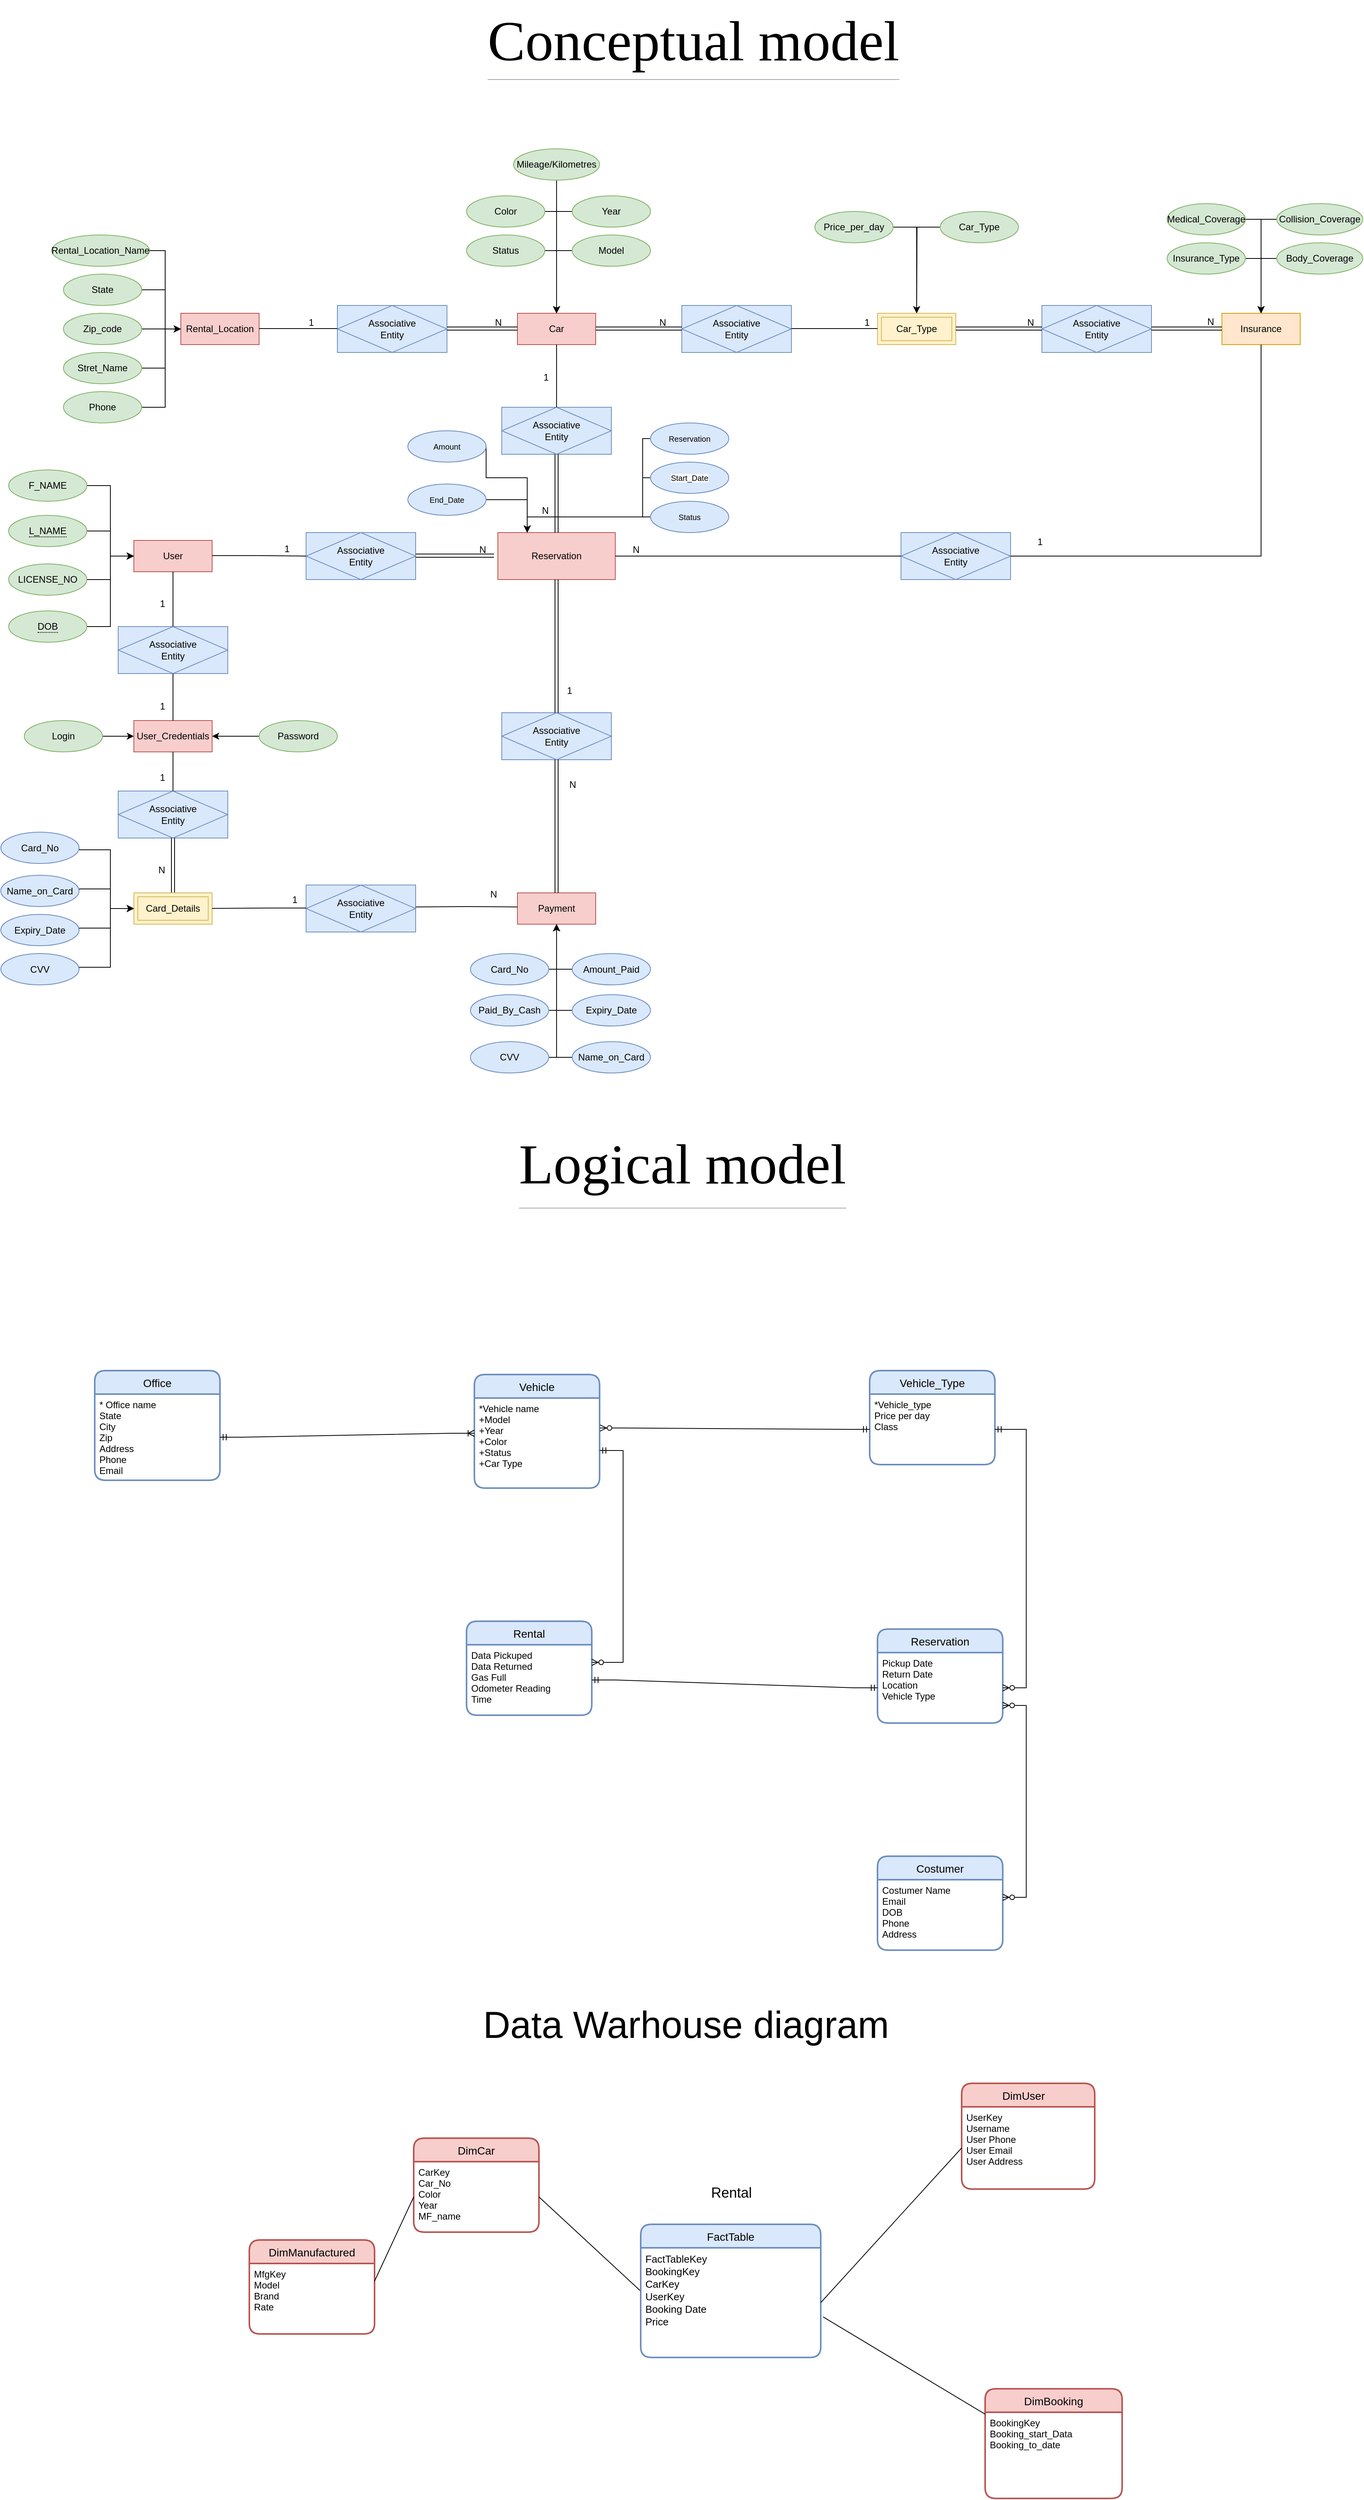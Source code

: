 <mxfile version="15.8.3" type="device"><diagram id="t5smzDuWF2_nZP-OpC1D" name="Page-1"><mxGraphModel dx="2333" dy="1801" grid="1" gridSize="10" guides="1" tooltips="1" connect="1" arrows="1" fold="1" page="1" pageScale="1" pageWidth="850" pageHeight="1100" math="0" shadow="0"><root><mxCell id="0"/><mxCell id="1" parent="0"/><mxCell id="vsUO-V-Nt02huvSTdslv-1" value="Rental_Location" style="whiteSpace=wrap;html=1;align=center;fillColor=#f8cecc;strokeColor=#b85450;" parent="1" vertex="1"><mxGeometry x="60" y="170" width="100" height="40" as="geometry"/></mxCell><mxCell id="vsUO-V-Nt02huvSTdslv-2" value="Car" style="whiteSpace=wrap;html=1;align=center;fillColor=#f8cecc;strokeColor=#b85450;" parent="1" vertex="1"><mxGeometry x="490" y="170" width="100" height="40" as="geometry"/></mxCell><mxCell id="vsUO-V-Nt02huvSTdslv-3" value="Car_Type" style="shape=ext;margin=3;double=1;whiteSpace=wrap;html=1;align=center;fillColor=#fff2cc;strokeColor=#d6b656;" parent="1" vertex="1"><mxGeometry x="950" y="170" width="100" height="40" as="geometry"/></mxCell><mxCell id="vsUO-V-Nt02huvSTdslv-4" value="Associative&#10;Entity" style="shape=associativeEntity;whiteSpace=wrap;html=1;align=center;fillColor=#dae8fc;strokeColor=#6c8ebf;" parent="1" vertex="1"><mxGeometry x="260" y="160" width="140" height="60" as="geometry"/></mxCell><mxCell id="vsUO-V-Nt02huvSTdslv-6" value="" style="endArrow=none;html=1;rounded=0;" parent="1" edge="1"><mxGeometry relative="1" as="geometry"><mxPoint x="160" y="189.5" as="sourcePoint"/><mxPoint x="260" y="189.5" as="targetPoint"/></mxGeometry></mxCell><mxCell id="vsUO-V-Nt02huvSTdslv-7" value="1" style="resizable=0;html=1;align=right;verticalAlign=bottom;" parent="vsUO-V-Nt02huvSTdslv-6" connectable="0" vertex="1"><mxGeometry x="1" relative="1" as="geometry"><mxPoint x="-30" y="1" as="offset"/></mxGeometry></mxCell><mxCell id="vsUO-V-Nt02huvSTdslv-8" value="" style="shape=link;html=1;rounded=0;" parent="1" edge="1"><mxGeometry relative="1" as="geometry"><mxPoint x="400" y="189.5" as="sourcePoint"/><mxPoint x="490" y="189.5" as="targetPoint"/></mxGeometry></mxCell><mxCell id="vsUO-V-Nt02huvSTdslv-9" value="N" style="resizable=0;html=1;align=right;verticalAlign=bottom;" parent="vsUO-V-Nt02huvSTdslv-8" connectable="0" vertex="1"><mxGeometry x="1" relative="1" as="geometry"><mxPoint x="-20" y="1" as="offset"/></mxGeometry></mxCell><mxCell id="vsUO-V-Nt02huvSTdslv-12" value="Associative&#10;Entity" style="shape=associativeEntity;whiteSpace=wrap;html=1;align=center;fillColor=#dae8fc;strokeColor=#6c8ebf;" parent="1" vertex="1"><mxGeometry x="700" y="160" width="140" height="60" as="geometry"/></mxCell><mxCell id="vsUO-V-Nt02huvSTdslv-13" value="" style="shape=link;html=1;rounded=0;" parent="1" edge="1"><mxGeometry relative="1" as="geometry"><mxPoint x="590" y="189.5" as="sourcePoint"/><mxPoint x="700" y="189.5" as="targetPoint"/><Array as="points"><mxPoint x="650" y="189.5"/></Array></mxGeometry></mxCell><mxCell id="vsUO-V-Nt02huvSTdslv-14" value="N" style="resizable=0;html=1;align=right;verticalAlign=bottom;" parent="vsUO-V-Nt02huvSTdslv-13" connectable="0" vertex="1"><mxGeometry x="1" relative="1" as="geometry"><mxPoint x="-20" y="1" as="offset"/></mxGeometry></mxCell><mxCell id="vsUO-V-Nt02huvSTdslv-15" value="" style="endArrow=none;html=1;rounded=0;" parent="1" edge="1"><mxGeometry relative="1" as="geometry"><mxPoint x="840" y="189.5" as="sourcePoint"/><mxPoint x="950" y="189.5" as="targetPoint"/></mxGeometry></mxCell><mxCell id="vsUO-V-Nt02huvSTdslv-16" value="1" style="resizable=0;html=1;align=right;verticalAlign=bottom;" parent="vsUO-V-Nt02huvSTdslv-15" connectable="0" vertex="1"><mxGeometry x="1" relative="1" as="geometry"><mxPoint x="-10" y="1" as="offset"/></mxGeometry></mxCell><mxCell id="vsUO-V-Nt02huvSTdslv-17" value="Insurance" style="whiteSpace=wrap;html=1;align=center;fillColor=#ffe6cc;strokeColor=#d79b00;" parent="1" vertex="1"><mxGeometry x="1390" y="170" width="100" height="40" as="geometry"/></mxCell><mxCell id="vsUO-V-Nt02huvSTdslv-18" value="Associative&#10;Entity" style="shape=associativeEntity;whiteSpace=wrap;html=1;align=center;fillColor=#dae8fc;strokeColor=#6c8ebf;" parent="1" vertex="1"><mxGeometry x="1160" y="160" width="140" height="60" as="geometry"/></mxCell><mxCell id="vsUO-V-Nt02huvSTdslv-19" value="" style="shape=link;html=1;rounded=0;" parent="1" edge="1"><mxGeometry relative="1" as="geometry"><mxPoint x="1050" y="189.5" as="sourcePoint"/><mxPoint x="1160" y="189.5" as="targetPoint"/></mxGeometry></mxCell><mxCell id="vsUO-V-Nt02huvSTdslv-20" value="N" style="resizable=0;html=1;align=right;verticalAlign=bottom;" parent="vsUO-V-Nt02huvSTdslv-19" connectable="0" vertex="1"><mxGeometry x="1" relative="1" as="geometry"><mxPoint x="-10" y="1" as="offset"/></mxGeometry></mxCell><mxCell id="vsUO-V-Nt02huvSTdslv-21" value="" style="shape=link;html=1;rounded=0;" parent="1" edge="1"><mxGeometry relative="1" as="geometry"><mxPoint x="1300" y="189.5" as="sourcePoint"/><mxPoint x="1390" y="189.5" as="targetPoint"/></mxGeometry></mxCell><mxCell id="vsUO-V-Nt02huvSTdslv-22" value="N" style="resizable=0;html=1;align=right;verticalAlign=bottom;" parent="vsUO-V-Nt02huvSTdslv-21" connectable="0" vertex="1"><mxGeometry x="1" relative="1" as="geometry"><mxPoint x="-10" as="offset"/></mxGeometry></mxCell><mxCell id="vsUO-V-Nt02huvSTdslv-41" style="edgeStyle=orthogonalEdgeStyle;rounded=0;orthogonalLoop=1;jettySize=auto;html=1;exitX=1;exitY=0.5;exitDx=0;exitDy=0;entryX=0;entryY=0.5;entryDx=0;entryDy=0;" parent="1" source="vsUO-V-Nt02huvSTdslv-27" target="vsUO-V-Nt02huvSTdslv-1" edge="1"><mxGeometry relative="1" as="geometry"><Array as="points"><mxPoint x="40" y="240"/><mxPoint x="40" y="190"/></Array></mxGeometry></mxCell><mxCell id="vsUO-V-Nt02huvSTdslv-27" value="Stret_Name" style="ellipse;whiteSpace=wrap;html=1;align=center;fillColor=#d5e8d4;strokeColor=#82b366;" parent="1" vertex="1"><mxGeometry x="-90" y="220" width="100" height="40" as="geometry"/></mxCell><mxCell id="vsUO-V-Nt02huvSTdslv-38" style="edgeStyle=orthogonalEdgeStyle;rounded=0;orthogonalLoop=1;jettySize=auto;html=1;exitX=1;exitY=0.5;exitDx=0;exitDy=0;" parent="1" source="vsUO-V-Nt02huvSTdslv-29" target="vsUO-V-Nt02huvSTdslv-1" edge="1"><mxGeometry relative="1" as="geometry"><Array as="points"><mxPoint x="40" y="140"/><mxPoint x="40" y="190"/></Array></mxGeometry></mxCell><mxCell id="vsUO-V-Nt02huvSTdslv-29" value="State" style="ellipse;whiteSpace=wrap;html=1;align=center;fillColor=#d5e8d4;strokeColor=#82b366;" parent="1" vertex="1"><mxGeometry x="-90" y="120" width="100" height="40" as="geometry"/></mxCell><mxCell id="vsUO-V-Nt02huvSTdslv-33" style="edgeStyle=orthogonalEdgeStyle;rounded=0;orthogonalLoop=1;jettySize=auto;html=1;exitX=1;exitY=0.5;exitDx=0;exitDy=0;entryX=0;entryY=0.5;entryDx=0;entryDy=0;" parent="1" source="vsUO-V-Nt02huvSTdslv-30" target="vsUO-V-Nt02huvSTdslv-1" edge="1"><mxGeometry relative="1" as="geometry"><Array as="points"><mxPoint x="40" y="90"/><mxPoint x="40" y="190"/></Array></mxGeometry></mxCell><mxCell id="vsUO-V-Nt02huvSTdslv-30" value="Rental_Location_Name&lt;br&gt;" style="ellipse;whiteSpace=wrap;html=1;align=center;fillColor=#d5e8d4;strokeColor=#82b366;" parent="1" vertex="1"><mxGeometry x="-105" y="70" width="125" height="40" as="geometry"/></mxCell><mxCell id="vsUO-V-Nt02huvSTdslv-37" style="edgeStyle=orthogonalEdgeStyle;rounded=0;orthogonalLoop=1;jettySize=auto;html=1;exitX=1;exitY=0.5;exitDx=0;exitDy=0;entryX=0;entryY=0.5;entryDx=0;entryDy=0;" parent="1" source="vsUO-V-Nt02huvSTdslv-86" target="vsUO-V-Nt02huvSTdslv-1" edge="1"><mxGeometry relative="1" as="geometry"><mxPoint x="20.0" y="300" as="sourcePoint"/><Array as="points"><mxPoint x="40" y="290"/><mxPoint x="40" y="190"/></Array></mxGeometry></mxCell><mxCell id="vsUO-V-Nt02huvSTdslv-50" style="edgeStyle=orthogonalEdgeStyle;rounded=0;orthogonalLoop=1;jettySize=auto;html=1;exitX=1;exitY=0.5;exitDx=0;exitDy=0;" parent="1" source="vsUO-V-Nt02huvSTdslv-42" edge="1"><mxGeometry relative="1" as="geometry"><mxPoint x="540" y="170" as="targetPoint"/><Array as="points"><mxPoint x="540" y="90"/></Array></mxGeometry></mxCell><mxCell id="vsUO-V-Nt02huvSTdslv-42" value="Status" style="ellipse;whiteSpace=wrap;html=1;align=center;fillColor=#d5e8d4;strokeColor=#82b366;" parent="1" vertex="1"><mxGeometry x="425" y="70" width="100" height="40" as="geometry"/></mxCell><mxCell id="vsUO-V-Nt02huvSTdslv-51" style="edgeStyle=orthogonalEdgeStyle;rounded=0;orthogonalLoop=1;jettySize=auto;html=1;exitX=0;exitY=0.5;exitDx=0;exitDy=0;" parent="1" source="vsUO-V-Nt02huvSTdslv-43" target="vsUO-V-Nt02huvSTdslv-2" edge="1"><mxGeometry relative="1" as="geometry"><Array as="points"><mxPoint x="540" y="90"/></Array></mxGeometry></mxCell><mxCell id="vsUO-V-Nt02huvSTdslv-43" value="Model&lt;br&gt;" style="ellipse;whiteSpace=wrap;html=1;align=center;fillColor=#d5e8d4;strokeColor=#82b366;" parent="1" vertex="1"><mxGeometry x="560" y="70" width="100" height="40" as="geometry"/></mxCell><mxCell id="vsUO-V-Nt02huvSTdslv-48" style="edgeStyle=orthogonalEdgeStyle;rounded=0;orthogonalLoop=1;jettySize=auto;html=1;exitX=1;exitY=0.5;exitDx=0;exitDy=0;entryX=0.5;entryY=0;entryDx=0;entryDy=0;" parent="1" source="vsUO-V-Nt02huvSTdslv-44" target="vsUO-V-Nt02huvSTdslv-2" edge="1"><mxGeometry relative="1" as="geometry"><Array as="points"><mxPoint x="540" y="40"/></Array></mxGeometry></mxCell><mxCell id="vsUO-V-Nt02huvSTdslv-44" value="Color" style="ellipse;whiteSpace=wrap;html=1;align=center;fillColor=#d5e8d4;strokeColor=#82b366;" parent="1" vertex="1"><mxGeometry x="425" y="20" width="100" height="40" as="geometry"/></mxCell><mxCell id="vsUO-V-Nt02huvSTdslv-49" style="edgeStyle=orthogonalEdgeStyle;rounded=0;orthogonalLoop=1;jettySize=auto;html=1;exitX=0;exitY=0.5;exitDx=0;exitDy=0;" parent="1" source="vsUO-V-Nt02huvSTdslv-45" edge="1"><mxGeometry relative="1" as="geometry"><mxPoint x="540" y="170" as="targetPoint"/><Array as="points"><mxPoint x="540" y="40"/></Array></mxGeometry></mxCell><mxCell id="vsUO-V-Nt02huvSTdslv-45" value="Year" style="ellipse;whiteSpace=wrap;html=1;align=center;fillColor=#d5e8d4;strokeColor=#82b366;" parent="1" vertex="1"><mxGeometry x="560" y="20" width="100" height="40" as="geometry"/></mxCell><mxCell id="vsUO-V-Nt02huvSTdslv-52" style="edgeStyle=orthogonalEdgeStyle;rounded=0;orthogonalLoop=1;jettySize=auto;html=1;exitX=0.5;exitY=1;exitDx=0;exitDy=0;" parent="1" source="vsUO-V-Nt02huvSTdslv-46" edge="1"><mxGeometry relative="1" as="geometry"><mxPoint x="540" y="170" as="targetPoint"/></mxGeometry></mxCell><mxCell id="vsUO-V-Nt02huvSTdslv-46" value="Mileage/Kilometres" style="ellipse;whiteSpace=wrap;html=1;align=center;fillColor=#d5e8d4;strokeColor=#82b366;" parent="1" vertex="1"><mxGeometry x="485" y="-40" width="110" height="40" as="geometry"/></mxCell><mxCell id="vsUO-V-Nt02huvSTdslv-59" style="edgeStyle=orthogonalEdgeStyle;rounded=0;orthogonalLoop=1;jettySize=auto;html=1;exitX=0;exitY=0.5;exitDx=0;exitDy=0;" parent="1" source="vsUO-V-Nt02huvSTdslv-54" edge="1"><mxGeometry relative="1" as="geometry"><mxPoint x="1000" y="170" as="targetPoint"/></mxGeometry></mxCell><mxCell id="vsUO-V-Nt02huvSTdslv-54" value="Car_Type" style="ellipse;whiteSpace=wrap;html=1;align=center;fillColor=#d5e8d4;strokeColor=#82b366;" parent="1" vertex="1"><mxGeometry x="1030" y="40" width="100" height="40" as="geometry"/></mxCell><mxCell id="vsUO-V-Nt02huvSTdslv-57" style="edgeStyle=orthogonalEdgeStyle;rounded=0;orthogonalLoop=1;jettySize=auto;html=1;exitX=1;exitY=0.5;exitDx=0;exitDy=0;entryX=0.5;entryY=0;entryDx=0;entryDy=0;" parent="1" source="vsUO-V-Nt02huvSTdslv-55" target="vsUO-V-Nt02huvSTdslv-3" edge="1"><mxGeometry relative="1" as="geometry"/></mxCell><mxCell id="vsUO-V-Nt02huvSTdslv-55" value="Price_per_day" style="ellipse;whiteSpace=wrap;html=1;align=center;fillColor=#d5e8d4;strokeColor=#82b366;" parent="1" vertex="1"><mxGeometry x="870" y="40" width="100" height="40" as="geometry"/></mxCell><mxCell id="vsUO-V-Nt02huvSTdslv-70" style="edgeStyle=orthogonalEdgeStyle;rounded=0;orthogonalLoop=1;jettySize=auto;html=1;exitX=0;exitY=0.5;exitDx=0;exitDy=0;" parent="1" source="vsUO-V-Nt02huvSTdslv-60" edge="1"><mxGeometry relative="1" as="geometry"><mxPoint x="1440" y="170" as="targetPoint"/></mxGeometry></mxCell><mxCell id="vsUO-V-Nt02huvSTdslv-60" value="Collision_Coverage" style="ellipse;whiteSpace=wrap;html=1;align=center;fillColor=#d5e8d4;strokeColor=#82b366;" parent="1" vertex="1"><mxGeometry x="1460" y="30" width="110" height="40" as="geometry"/></mxCell><mxCell id="vsUO-V-Nt02huvSTdslv-72" style="edgeStyle=orthogonalEdgeStyle;rounded=0;orthogonalLoop=1;jettySize=auto;html=1;exitX=0;exitY=0.5;exitDx=0;exitDy=0;" parent="1" source="vsUO-V-Nt02huvSTdslv-61" edge="1"><mxGeometry relative="1" as="geometry"><mxPoint x="1440" y="170" as="targetPoint"/></mxGeometry></mxCell><mxCell id="vsUO-V-Nt02huvSTdslv-61" value="Body_Coverage" style="ellipse;whiteSpace=wrap;html=1;align=center;fillColor=#d5e8d4;strokeColor=#82b366;" parent="1" vertex="1"><mxGeometry x="1460" y="80" width="110" height="40" as="geometry"/></mxCell><mxCell id="vsUO-V-Nt02huvSTdslv-67" style="edgeStyle=orthogonalEdgeStyle;rounded=0;orthogonalLoop=1;jettySize=auto;html=1;exitX=1;exitY=0.5;exitDx=0;exitDy=0;" parent="1" source="vsUO-V-Nt02huvSTdslv-62" edge="1"><mxGeometry relative="1" as="geometry"><mxPoint x="1440" y="170" as="targetPoint"/><Array as="points"><mxPoint x="1440" y="100"/></Array></mxGeometry></mxCell><mxCell id="vsUO-V-Nt02huvSTdslv-62" value="Insurance_Type" style="ellipse;whiteSpace=wrap;html=1;align=center;fillColor=#d5e8d4;strokeColor=#82b366;" parent="1" vertex="1"><mxGeometry x="1320" y="80" width="100" height="40" as="geometry"/></mxCell><mxCell id="vsUO-V-Nt02huvSTdslv-66" style="edgeStyle=orthogonalEdgeStyle;rounded=0;orthogonalLoop=1;jettySize=auto;html=1;exitX=1;exitY=0.5;exitDx=0;exitDy=0;" parent="1" source="vsUO-V-Nt02huvSTdslv-65" target="vsUO-V-Nt02huvSTdslv-17" edge="1"><mxGeometry relative="1" as="geometry"><Array as="points"><mxPoint x="1440" y="50"/></Array></mxGeometry></mxCell><mxCell id="vsUO-V-Nt02huvSTdslv-65" value="Medical_Coverage" style="ellipse;whiteSpace=wrap;html=1;align=center;fillColor=#d5e8d4;strokeColor=#82b366;" parent="1" vertex="1"><mxGeometry x="1320" y="30" width="100" height="40" as="geometry"/></mxCell><mxCell id="vsUO-V-Nt02huvSTdslv-73" value="Reservation" style="whiteSpace=wrap;html=1;align=center;fillColor=#f8cecc;strokeColor=#b85450;" parent="1" vertex="1"><mxGeometry x="465" y="450" width="150" height="60" as="geometry"/></mxCell><mxCell id="vsUO-V-Nt02huvSTdslv-74" value="Associative&#10;Entity" style="shape=associativeEntity;whiteSpace=wrap;html=1;align=center;fillColor=#dae8fc;strokeColor=#6c8ebf;" parent="1" vertex="1"><mxGeometry x="470" y="290" width="140" height="60" as="geometry"/></mxCell><mxCell id="vsUO-V-Nt02huvSTdslv-76" value="" style="endArrow=none;html=1;rounded=0;exitX=0.5;exitY=1;exitDx=0;exitDy=0;" parent="1" source="vsUO-V-Nt02huvSTdslv-2" target="vsUO-V-Nt02huvSTdslv-74" edge="1"><mxGeometry relative="1" as="geometry"><mxPoint x="440" y="420" as="sourcePoint"/><mxPoint x="600" y="420" as="targetPoint"/></mxGeometry></mxCell><mxCell id="vsUO-V-Nt02huvSTdslv-77" value="1" style="resizable=0;html=1;align=right;verticalAlign=bottom;" parent="vsUO-V-Nt02huvSTdslv-76" connectable="0" vertex="1"><mxGeometry x="1" relative="1" as="geometry"><mxPoint x="-10" y="-30" as="offset"/></mxGeometry></mxCell><mxCell id="vsUO-V-Nt02huvSTdslv-78" value="" style="shape=link;html=1;rounded=0;exitX=0.5;exitY=1;exitDx=0;exitDy=0;entryX=0.5;entryY=0;entryDx=0;entryDy=0;" parent="1" source="vsUO-V-Nt02huvSTdslv-74" target="vsUO-V-Nt02huvSTdslv-73" edge="1"><mxGeometry relative="1" as="geometry"><mxPoint x="440" y="420" as="sourcePoint"/><mxPoint x="600" y="420" as="targetPoint"/></mxGeometry></mxCell><mxCell id="vsUO-V-Nt02huvSTdslv-79" value="N" style="resizable=0;html=1;align=right;verticalAlign=bottom;" parent="vsUO-V-Nt02huvSTdslv-78" connectable="0" vertex="1"><mxGeometry x="1" relative="1" as="geometry"><mxPoint x="-10" y="-20" as="offset"/></mxGeometry></mxCell><mxCell id="vsUO-V-Nt02huvSTdslv-80" value="Associative&#10;Entity" style="shape=associativeEntity;whiteSpace=wrap;html=1;align=center;fillColor=#dae8fc;strokeColor=#6c8ebf;" parent="1" vertex="1"><mxGeometry x="980" y="450" width="140" height="60" as="geometry"/></mxCell><mxCell id="vsUO-V-Nt02huvSTdslv-81" value="" style="endArrow=none;html=1;rounded=0;exitX=0.5;exitY=1;exitDx=0;exitDy=0;entryX=1;entryY=0.5;entryDx=0;entryDy=0;" parent="1" source="vsUO-V-Nt02huvSTdslv-17" target="vsUO-V-Nt02huvSTdslv-80" edge="1"><mxGeometry relative="1" as="geometry"><mxPoint x="930" y="420" as="sourcePoint"/><mxPoint x="1440" y="350" as="targetPoint"/><Array as="points"><mxPoint x="1440" y="360"/><mxPoint x="1440" y="460"/><mxPoint x="1440" y="480"/></Array></mxGeometry></mxCell><mxCell id="vsUO-V-Nt02huvSTdslv-82" value="1" style="resizable=0;html=1;align=right;verticalAlign=bottom;" parent="vsUO-V-Nt02huvSTdslv-81" connectable="0" vertex="1"><mxGeometry x="1" relative="1" as="geometry"><mxPoint x="41" y="-10" as="offset"/></mxGeometry></mxCell><mxCell id="vsUO-V-Nt02huvSTdslv-83" value="" style="endArrow=none;html=1;rounded=0;entryX=1;entryY=0.5;entryDx=0;entryDy=0;exitX=0;exitY=0.5;exitDx=0;exitDy=0;" parent="1" source="vsUO-V-Nt02huvSTdslv-80" target="vsUO-V-Nt02huvSTdslv-73" edge="1"><mxGeometry relative="1" as="geometry"><mxPoint x="930" y="420" as="sourcePoint"/><mxPoint x="1090" y="420" as="targetPoint"/></mxGeometry></mxCell><mxCell id="vsUO-V-Nt02huvSTdslv-84" value="N" style="resizable=0;html=1;align=right;verticalAlign=bottom;" parent="vsUO-V-Nt02huvSTdslv-83" connectable="0" vertex="1"><mxGeometry x="1" relative="1" as="geometry"><mxPoint x="31" as="offset"/></mxGeometry></mxCell><mxCell id="vsUO-V-Nt02huvSTdslv-86" value="Phone" style="ellipse;whiteSpace=wrap;html=1;align=center;fillColor=#d5e8d4;strokeColor=#82b366;" parent="1" vertex="1"><mxGeometry x="-90" y="270" width="100" height="40" as="geometry"/></mxCell><mxCell id="vsUO-V-Nt02huvSTdslv-93" style="edgeStyle=orthogonalEdgeStyle;rounded=0;orthogonalLoop=1;jettySize=auto;html=1;exitX=1;exitY=0.5;exitDx=0;exitDy=0;" parent="1" source="vsUO-V-Nt02huvSTdslv-87" edge="1"><mxGeometry relative="1" as="geometry"><mxPoint x="60" y="190.235" as="targetPoint"/></mxGeometry></mxCell><mxCell id="vsUO-V-Nt02huvSTdslv-87" value="Zip_code" style="ellipse;whiteSpace=wrap;html=1;align=center;fillColor=#d5e8d4;strokeColor=#82b366;" parent="1" vertex="1"><mxGeometry x="-90" y="170" width="100" height="40" as="geometry"/></mxCell><mxCell id="vsUO-V-Nt02huvSTdslv-94" value="Associative&#10;Entity" style="shape=associativeEntity;whiteSpace=wrap;html=1;align=center;fillColor=#dae8fc;strokeColor=#6c8ebf;" parent="1" vertex="1"><mxGeometry x="220" y="450" width="140" height="60" as="geometry"/></mxCell><mxCell id="vsUO-V-Nt02huvSTdslv-95" value="User" style="whiteSpace=wrap;html=1;align=center;fillColor=#f8cecc;strokeColor=#b85450;" parent="1" vertex="1"><mxGeometry y="460" width="100" height="40" as="geometry"/></mxCell><mxCell id="vsUO-V-Nt02huvSTdslv-103" style="edgeStyle=orthogonalEdgeStyle;rounded=0;orthogonalLoop=1;jettySize=auto;html=1;exitX=1;exitY=0.5;exitDx=0;exitDy=0;entryX=0;entryY=0.5;entryDx=0;entryDy=0;" parent="1" source="vsUO-V-Nt02huvSTdslv-96" target="vsUO-V-Nt02huvSTdslv-95" edge="1"><mxGeometry relative="1" as="geometry"/></mxCell><mxCell id="vsUO-V-Nt02huvSTdslv-96" value="F_NAME" style="ellipse;whiteSpace=wrap;html=1;align=center;fillColor=#d5e8d4;strokeColor=#82b366;" parent="1" vertex="1"><mxGeometry x="-160" y="370" width="100" height="40" as="geometry"/></mxCell><mxCell id="vsUO-V-Nt02huvSTdslv-104" style="edgeStyle=orthogonalEdgeStyle;rounded=0;orthogonalLoop=1;jettySize=auto;html=1;" parent="1" source="vsUO-V-Nt02huvSTdslv-98" edge="1"><mxGeometry relative="1" as="geometry"><mxPoint y="480" as="targetPoint"/><Array as="points"><mxPoint x="-30" y="448"/><mxPoint x="-30" y="480"/></Array></mxGeometry></mxCell><mxCell id="vsUO-V-Nt02huvSTdslv-98" value="&lt;span style=&quot;border-bottom: 1px dotted&quot;&gt;L_NAME&lt;br&gt;&lt;/span&gt;" style="ellipse;whiteSpace=wrap;html=1;align=center;fillColor=#d5e8d4;strokeColor=#82b366;" parent="1" vertex="1"><mxGeometry x="-160" y="428" width="100" height="40" as="geometry"/></mxCell><mxCell id="vsUO-V-Nt02huvSTdslv-105" style="edgeStyle=orthogonalEdgeStyle;rounded=0;orthogonalLoop=1;jettySize=auto;html=1;exitX=1;exitY=0.5;exitDx=0;exitDy=0;" parent="1" source="vsUO-V-Nt02huvSTdslv-99" target="vsUO-V-Nt02huvSTdslv-95" edge="1"><mxGeometry relative="1" as="geometry"/></mxCell><mxCell id="vsUO-V-Nt02huvSTdslv-99" value="LICENSE_NO" style="ellipse;whiteSpace=wrap;html=1;align=center;fillColor=#d5e8d4;strokeColor=#82b366;" parent="1" vertex="1"><mxGeometry x="-160" y="490" width="100" height="40" as="geometry"/></mxCell><mxCell id="vsUO-V-Nt02huvSTdslv-106" style="edgeStyle=orthogonalEdgeStyle;rounded=0;orthogonalLoop=1;jettySize=auto;html=1;exitX=1;exitY=0.5;exitDx=0;exitDy=0;entryX=0;entryY=0.5;entryDx=0;entryDy=0;" parent="1" source="vsUO-V-Nt02huvSTdslv-100" target="vsUO-V-Nt02huvSTdslv-95" edge="1"><mxGeometry relative="1" as="geometry"/></mxCell><mxCell id="vsUO-V-Nt02huvSTdslv-100" value="&lt;span style=&quot;border-bottom: 1px dotted&quot;&gt;DOB&lt;/span&gt;" style="ellipse;whiteSpace=wrap;html=1;align=center;fillColor=#d5e8d4;strokeColor=#82b366;" parent="1" vertex="1"><mxGeometry x="-160" y="550" width="100" height="40" as="geometry"/></mxCell><mxCell id="vsUO-V-Nt02huvSTdslv-107" value="" style="endArrow=none;html=1;rounded=0;entryX=0;entryY=0.5;entryDx=0;entryDy=0;" parent="1" target="vsUO-V-Nt02huvSTdslv-94" edge="1"><mxGeometry relative="1" as="geometry"><mxPoint x="100" y="479.41" as="sourcePoint"/><mxPoint x="210" y="479.41" as="targetPoint"/><Array as="points"><mxPoint x="160" y="479.41"/></Array></mxGeometry></mxCell><mxCell id="vsUO-V-Nt02huvSTdslv-108" value="1" style="resizable=0;html=1;align=right;verticalAlign=bottom;" parent="vsUO-V-Nt02huvSTdslv-107" connectable="0" vertex="1"><mxGeometry x="1" relative="1" as="geometry"><mxPoint x="-20" as="offset"/></mxGeometry></mxCell><mxCell id="vsUO-V-Nt02huvSTdslv-109" value="" style="shape=link;html=1;rounded=0;width=4.118;" parent="1" edge="1"><mxGeometry relative="1" as="geometry"><mxPoint x="360" y="479.41" as="sourcePoint"/><mxPoint x="460" y="479.41" as="targetPoint"/><Array as="points"><mxPoint x="420" y="479.41"/></Array></mxGeometry></mxCell><mxCell id="vsUO-V-Nt02huvSTdslv-110" value="N" style="resizable=0;html=1;align=right;verticalAlign=bottom;" parent="vsUO-V-Nt02huvSTdslv-109" connectable="0" vertex="1"><mxGeometry x="1" relative="1" as="geometry"><mxPoint x="-10" y="1" as="offset"/></mxGeometry></mxCell><mxCell id="vsUO-V-Nt02huvSTdslv-111" value="User_Credentials" style="whiteSpace=wrap;html=1;align=center;fillColor=#f8cecc;strokeColor=#b85450;" parent="1" vertex="1"><mxGeometry y="690" width="100" height="40" as="geometry"/></mxCell><mxCell id="vsUO-V-Nt02huvSTdslv-112" value="Associative&#10;Entity" style="shape=associativeEntity;whiteSpace=wrap;html=1;align=center;fillColor=#dae8fc;strokeColor=#6c8ebf;" parent="1" vertex="1"><mxGeometry x="-20" y="570" width="140" height="60" as="geometry"/></mxCell><mxCell id="vsUO-V-Nt02huvSTdslv-115" value="" style="endArrow=none;html=1;rounded=0;exitX=0.5;exitY=1;exitDx=0;exitDy=0;entryX=0.5;entryY=0;entryDx=0;entryDy=0;" parent="1" source="vsUO-V-Nt02huvSTdslv-95" target="vsUO-V-Nt02huvSTdslv-112" edge="1"><mxGeometry relative="1" as="geometry"><mxPoint x="260" y="490" as="sourcePoint"/><mxPoint x="420" y="490" as="targetPoint"/></mxGeometry></mxCell><mxCell id="vsUO-V-Nt02huvSTdslv-116" value="1" style="resizable=0;html=1;align=right;verticalAlign=bottom;" parent="vsUO-V-Nt02huvSTdslv-115" connectable="0" vertex="1"><mxGeometry x="1" relative="1" as="geometry"><mxPoint x="-10" y="-21" as="offset"/></mxGeometry></mxCell><mxCell id="vsUO-V-Nt02huvSTdslv-117" value="" style="endArrow=none;html=1;rounded=0;exitX=0.5;exitY=1;exitDx=0;exitDy=0;entryX=0.5;entryY=0;entryDx=0;entryDy=0;" parent="1" source="vsUO-V-Nt02huvSTdslv-112" target="vsUO-V-Nt02huvSTdslv-111" edge="1"><mxGeometry relative="1" as="geometry"><mxPoint x="130" y="660" as="sourcePoint"/><mxPoint x="290" y="660" as="targetPoint"/></mxGeometry></mxCell><mxCell id="vsUO-V-Nt02huvSTdslv-118" value="1" style="resizable=0;html=1;align=right;verticalAlign=bottom;" parent="vsUO-V-Nt02huvSTdslv-117" connectable="0" vertex="1"><mxGeometry x="1" relative="1" as="geometry"><mxPoint x="-10" y="-10" as="offset"/></mxGeometry></mxCell><mxCell id="vsUO-V-Nt02huvSTdslv-121" value="Associative&#10;Entity" style="shape=associativeEntity;whiteSpace=wrap;html=1;align=center;fillColor=#dae8fc;strokeColor=#6c8ebf;" parent="1" vertex="1"><mxGeometry x="-20" y="780" width="140" height="60" as="geometry"/></mxCell><mxCell id="vsUO-V-Nt02huvSTdslv-122" value="" style="endArrow=none;html=1;rounded=0;exitX=0.5;exitY=1;exitDx=0;exitDy=0;entryX=0.5;entryY=0;entryDx=0;entryDy=0;" parent="1" source="vsUO-V-Nt02huvSTdslv-111" target="vsUO-V-Nt02huvSTdslv-121" edge="1"><mxGeometry relative="1" as="geometry"><mxPoint x="260" y="690" as="sourcePoint"/><mxPoint x="420" y="690" as="targetPoint"/></mxGeometry></mxCell><mxCell id="vsUO-V-Nt02huvSTdslv-123" value="1" style="resizable=0;html=1;align=right;verticalAlign=bottom;" parent="vsUO-V-Nt02huvSTdslv-122" connectable="0" vertex="1"><mxGeometry x="1" relative="1" as="geometry"><mxPoint x="-10" y="-9" as="offset"/></mxGeometry></mxCell><mxCell id="vsUO-V-Nt02huvSTdslv-128" value="" style="shape=link;html=1;rounded=0;exitX=0.5;exitY=1;exitDx=0;exitDy=0;entryX=0.5;entryY=0;entryDx=0;entryDy=0;" parent="1" source="vsUO-V-Nt02huvSTdslv-121" edge="1"><mxGeometry relative="1" as="geometry"><mxPoint x="260" y="690" as="sourcePoint"/><mxPoint x="50" y="910.0" as="targetPoint"/></mxGeometry></mxCell><mxCell id="vsUO-V-Nt02huvSTdslv-129" value="N" style="resizable=0;html=1;align=right;verticalAlign=bottom;" parent="vsUO-V-Nt02huvSTdslv-128" connectable="0" vertex="1"><mxGeometry x="1" relative="1" as="geometry"><mxPoint x="-10" y="-21" as="offset"/></mxGeometry></mxCell><mxCell id="vsUO-V-Nt02huvSTdslv-131" value="Card_Details" style="shape=ext;margin=3;double=1;whiteSpace=wrap;html=1;align=center;fillColor=#fff2cc;strokeColor=#d6b656;" parent="1" vertex="1"><mxGeometry y="910" width="100" height="40" as="geometry"/></mxCell><mxCell id="vsUO-V-Nt02huvSTdslv-137" style="edgeStyle=orthogonalEdgeStyle;rounded=0;orthogonalLoop=1;jettySize=auto;html=1;exitX=1;exitY=0.5;exitDx=0;exitDy=0;entryX=0;entryY=0.5;entryDx=0;entryDy=0;" parent="1" source="vsUO-V-Nt02huvSTdslv-132" target="vsUO-V-Nt02huvSTdslv-131" edge="1"><mxGeometry relative="1" as="geometry"><Array as="points"><mxPoint x="-30" y="855"/><mxPoint x="-30" y="930"/></Array></mxGeometry></mxCell><mxCell id="vsUO-V-Nt02huvSTdslv-132" value="Card_No" style="ellipse;whiteSpace=wrap;html=1;align=center;fillColor=#dae8fc;strokeColor=#6c8ebf;" parent="1" vertex="1"><mxGeometry x="-170" y="832.5" width="100" height="40" as="geometry"/></mxCell><mxCell id="vsUO-V-Nt02huvSTdslv-138" style="edgeStyle=orthogonalEdgeStyle;rounded=0;orthogonalLoop=1;jettySize=auto;html=1;exitX=1;exitY=0.5;exitDx=0;exitDy=0;" parent="1" source="vsUO-V-Nt02huvSTdslv-133" edge="1"><mxGeometry relative="1" as="geometry"><mxPoint y="930.0" as="targetPoint"/><Array as="points"><mxPoint x="-30" y="905"/><mxPoint x="-30" y="930"/></Array></mxGeometry></mxCell><mxCell id="vsUO-V-Nt02huvSTdslv-133" value="Name_on_Card" style="ellipse;whiteSpace=wrap;html=1;align=center;fillColor=#dae8fc;strokeColor=#6c8ebf;" parent="1" vertex="1"><mxGeometry x="-170" y="887.5" width="100" height="40" as="geometry"/></mxCell><mxCell id="vsUO-V-Nt02huvSTdslv-140" style="edgeStyle=orthogonalEdgeStyle;rounded=0;orthogonalLoop=1;jettySize=auto;html=1;exitX=1;exitY=0.5;exitDx=0;exitDy=0;entryX=0;entryY=0.5;entryDx=0;entryDy=0;" parent="1" source="vsUO-V-Nt02huvSTdslv-134" target="vsUO-V-Nt02huvSTdslv-131" edge="1"><mxGeometry relative="1" as="geometry"><Array as="points"><mxPoint x="-30" y="1005"/><mxPoint x="-30" y="930"/></Array></mxGeometry></mxCell><mxCell id="vsUO-V-Nt02huvSTdslv-134" value="CVV" style="ellipse;whiteSpace=wrap;html=1;align=center;fillColor=#dae8fc;strokeColor=#6c8ebf;" parent="1" vertex="1"><mxGeometry x="-170" y="987.5" width="100" height="40" as="geometry"/></mxCell><mxCell id="vsUO-V-Nt02huvSTdslv-139" style="edgeStyle=orthogonalEdgeStyle;rounded=0;orthogonalLoop=1;jettySize=auto;html=1;exitX=1;exitY=0.5;exitDx=0;exitDy=0;entryX=0;entryY=0.5;entryDx=0;entryDy=0;" parent="1" source="vsUO-V-Nt02huvSTdslv-135" target="vsUO-V-Nt02huvSTdslv-131" edge="1"><mxGeometry relative="1" as="geometry"><Array as="points"><mxPoint x="-30" y="955"/><mxPoint x="-30" y="930"/></Array></mxGeometry></mxCell><mxCell id="vsUO-V-Nt02huvSTdslv-135" value="Expiry_Date" style="ellipse;whiteSpace=wrap;html=1;align=center;fillColor=#dae8fc;strokeColor=#6c8ebf;" parent="1" vertex="1"><mxGeometry x="-170" y="937.5" width="100" height="40" as="geometry"/></mxCell><mxCell id="vsUO-V-Nt02huvSTdslv-141" value="Payment" style="whiteSpace=wrap;html=1;align=center;fillColor=#f8cecc;strokeColor=#b85450;" parent="1" vertex="1"><mxGeometry x="490" y="910" width="100" height="40" as="geometry"/></mxCell><mxCell id="vsUO-V-Nt02huvSTdslv-143" value="Associative&#10;Entity" style="shape=associativeEntity;whiteSpace=wrap;html=1;align=center;fillColor=#dae8fc;strokeColor=#6c8ebf;" parent="1" vertex="1"><mxGeometry x="220" y="900" width="140" height="60" as="geometry"/></mxCell><mxCell id="vsUO-V-Nt02huvSTdslv-144" value="" style="endArrow=none;html=1;rounded=0;" parent="1" edge="1"><mxGeometry relative="1" as="geometry"><mxPoint x="100" y="929.91" as="sourcePoint"/><mxPoint x="220" y="929.41" as="targetPoint"/><Array as="points"><mxPoint x="170" y="929.41"/></Array></mxGeometry></mxCell><mxCell id="vsUO-V-Nt02huvSTdslv-145" value="1" style="resizable=0;html=1;align=right;verticalAlign=bottom;" parent="vsUO-V-Nt02huvSTdslv-144" connectable="0" vertex="1"><mxGeometry x="1" relative="1" as="geometry"><mxPoint x="-10" y="-2" as="offset"/></mxGeometry></mxCell><mxCell id="vsUO-V-Nt02huvSTdslv-148" value="" style="endArrow=none;html=1;rounded=0;" parent="1" edge="1"><mxGeometry relative="1" as="geometry"><mxPoint x="360" y="928" as="sourcePoint"/><mxPoint x="490" y="928" as="targetPoint"/><Array as="points"><mxPoint x="425" y="927.5"/></Array></mxGeometry></mxCell><mxCell id="vsUO-V-Nt02huvSTdslv-149" value="N" style="resizable=0;html=1;align=right;verticalAlign=bottom;" parent="vsUO-V-Nt02huvSTdslv-148" connectable="0" vertex="1"><mxGeometry x="1" relative="1" as="geometry"><mxPoint x="-25" y="-7" as="offset"/></mxGeometry></mxCell><mxCell id="MeiOcSxWnK52f6Iw1_Ju-4" style="edgeStyle=orthogonalEdgeStyle;rounded=0;orthogonalLoop=1;jettySize=auto;html=1;exitX=1;exitY=0.5;exitDx=0;exitDy=0;entryX=0;entryY=0.5;entryDx=0;entryDy=0;" parent="1" source="MeiOcSxWnK52f6Iw1_Ju-1" target="vsUO-V-Nt02huvSTdslv-111" edge="1"><mxGeometry relative="1" as="geometry"/></mxCell><mxCell id="MeiOcSxWnK52f6Iw1_Ju-1" value="Login" style="ellipse;whiteSpace=wrap;html=1;align=center;fillColor=#d5e8d4;strokeColor=#82b366;" parent="1" vertex="1"><mxGeometry x="-140" y="690" width="100" height="40" as="geometry"/></mxCell><mxCell id="MeiOcSxWnK52f6Iw1_Ju-3" style="edgeStyle=orthogonalEdgeStyle;rounded=0;orthogonalLoop=1;jettySize=auto;html=1;exitX=0;exitY=0.5;exitDx=0;exitDy=0;entryX=1;entryY=0.5;entryDx=0;entryDy=0;" parent="1" source="MeiOcSxWnK52f6Iw1_Ju-2" target="vsUO-V-Nt02huvSTdslv-111" edge="1"><mxGeometry relative="1" as="geometry"/></mxCell><mxCell id="MeiOcSxWnK52f6Iw1_Ju-2" value="Password" style="ellipse;whiteSpace=wrap;html=1;align=center;fillColor=#d5e8d4;strokeColor=#82b366;" parent="1" vertex="1"><mxGeometry x="160" y="690" width="100" height="40" as="geometry"/></mxCell><mxCell id="MeiOcSxWnK52f6Iw1_Ju-29" style="edgeStyle=orthogonalEdgeStyle;rounded=0;orthogonalLoop=1;jettySize=auto;html=1;exitX=1;exitY=0.5;exitDx=0;exitDy=0;entryX=0.5;entryY=1;entryDx=0;entryDy=0;" parent="1" source="MeiOcSxWnK52f6Iw1_Ju-5" target="vsUO-V-Nt02huvSTdslv-141" edge="1"><mxGeometry relative="1" as="geometry"><Array as="points"><mxPoint x="540" y="1060"/></Array></mxGeometry></mxCell><mxCell id="MeiOcSxWnK52f6Iw1_Ju-5" value="Paid_By_Cash" style="ellipse;whiteSpace=wrap;html=1;align=center;fillColor=#dae8fc;strokeColor=#6c8ebf;" parent="1" vertex="1"><mxGeometry x="430" y="1040" width="100" height="40" as="geometry"/></mxCell><mxCell id="MeiOcSxWnK52f6Iw1_Ju-30" style="edgeStyle=orthogonalEdgeStyle;rounded=0;orthogonalLoop=1;jettySize=auto;html=1;exitX=1;exitY=0.5;exitDx=0;exitDy=0;" parent="1" source="MeiOcSxWnK52f6Iw1_Ju-7" edge="1"><mxGeometry relative="1" as="geometry"><mxPoint x="540" y="950" as="targetPoint"/><Array as="points"><mxPoint x="540" y="1008"/></Array></mxGeometry></mxCell><mxCell id="MeiOcSxWnK52f6Iw1_Ju-7" value="Card_No" style="ellipse;whiteSpace=wrap;html=1;align=center;fillColor=#dae8fc;strokeColor=#6c8ebf;" parent="1" vertex="1"><mxGeometry x="430" y="987.5" width="100" height="40" as="geometry"/></mxCell><mxCell id="MeiOcSxWnK52f6Iw1_Ju-12" style="edgeStyle=orthogonalEdgeStyle;rounded=0;orthogonalLoop=1;jettySize=auto;html=1;exitX=0;exitY=0.5;exitDx=0;exitDy=0;entryX=0.5;entryY=1;entryDx=0;entryDy=0;" parent="1" source="MeiOcSxWnK52f6Iw1_Ju-8" target="vsUO-V-Nt02huvSTdslv-141" edge="1"><mxGeometry relative="1" as="geometry"><Array as="points"><mxPoint x="540" y="1008"/></Array></mxGeometry></mxCell><mxCell id="MeiOcSxWnK52f6Iw1_Ju-8" value="Amount_Paid" style="ellipse;whiteSpace=wrap;html=1;align=center;fillColor=#dae8fc;strokeColor=#6c8ebf;" parent="1" vertex="1"><mxGeometry x="560" y="987.5" width="100" height="40" as="geometry"/></mxCell><mxCell id="MeiOcSxWnK52f6Iw1_Ju-17" style="edgeStyle=orthogonalEdgeStyle;rounded=0;orthogonalLoop=1;jettySize=auto;html=1;exitX=0;exitY=0.5;exitDx=0;exitDy=0;entryX=0.5;entryY=1;entryDx=0;entryDy=0;" parent="1" source="MeiOcSxWnK52f6Iw1_Ju-9" target="vsUO-V-Nt02huvSTdslv-141" edge="1"><mxGeometry relative="1" as="geometry"><Array as="points"><mxPoint x="540" y="1060"/></Array></mxGeometry></mxCell><mxCell id="MeiOcSxWnK52f6Iw1_Ju-9" value="Expiry_Date" style="ellipse;whiteSpace=wrap;html=1;align=center;fillColor=#dae8fc;strokeColor=#6c8ebf;" parent="1" vertex="1"><mxGeometry x="560" y="1040" width="100" height="40" as="geometry"/></mxCell><mxCell id="MeiOcSxWnK52f6Iw1_Ju-18" style="edgeStyle=orthogonalEdgeStyle;rounded=0;orthogonalLoop=1;jettySize=auto;html=1;exitX=0.5;exitY=0;exitDx=0;exitDy=0;entryX=0.5;entryY=1;entryDx=0;entryDy=0;" parent="1" source="MeiOcSxWnK52f6Iw1_Ju-11" target="vsUO-V-Nt02huvSTdslv-141" edge="1"><mxGeometry relative="1" as="geometry"><Array as="points"><mxPoint x="620" y="1120"/><mxPoint x="545" y="1120"/></Array></mxGeometry></mxCell><mxCell id="MeiOcSxWnK52f6Iw1_Ju-11" value="Name_on_Card" style="ellipse;whiteSpace=wrap;html=1;align=center;fillColor=#dae8fc;strokeColor=#6c8ebf;" parent="1" vertex="1"><mxGeometry x="560" y="1100" width="100" height="40" as="geometry"/></mxCell><mxCell id="MeiOcSxWnK52f6Iw1_Ju-23" style="edgeStyle=orthogonalEdgeStyle;rounded=0;orthogonalLoop=1;jettySize=auto;html=1;exitX=1;exitY=0.5;exitDx=0;exitDy=0;entryX=0.5;entryY=1;entryDx=0;entryDy=0;" parent="1" source="MeiOcSxWnK52f6Iw1_Ju-22" target="vsUO-V-Nt02huvSTdslv-141" edge="1"><mxGeometry relative="1" as="geometry"><Array as="points"><mxPoint x="540" y="1120"/></Array></mxGeometry></mxCell><mxCell id="MeiOcSxWnK52f6Iw1_Ju-22" value="CVV" style="ellipse;whiteSpace=wrap;html=1;align=center;fillColor=#dae8fc;strokeColor=#6c8ebf;" parent="1" vertex="1"><mxGeometry x="430" y="1100" width="100" height="40" as="geometry"/></mxCell><mxCell id="MeiOcSxWnK52f6Iw1_Ju-24" value="Associative&#10;Entity" style="shape=associativeEntity;whiteSpace=wrap;html=1;align=center;fillColor=#dae8fc;strokeColor=#6c8ebf;" parent="1" vertex="1"><mxGeometry x="470" y="680" width="140" height="60" as="geometry"/></mxCell><mxCell id="MeiOcSxWnK52f6Iw1_Ju-25" value="" style="shape=link;html=1;rounded=0;exitX=0.5;exitY=0;exitDx=0;exitDy=0;entryX=0.5;entryY=1;entryDx=0;entryDy=0;" parent="1" source="vsUO-V-Nt02huvSTdslv-141" target="MeiOcSxWnK52f6Iw1_Ju-24" edge="1"><mxGeometry relative="1" as="geometry"><mxPoint x="170" y="870" as="sourcePoint"/><mxPoint x="330" y="870" as="targetPoint"/></mxGeometry></mxCell><mxCell id="MeiOcSxWnK52f6Iw1_Ju-26" value="N" style="resizable=0;html=1;align=right;verticalAlign=bottom;" parent="MeiOcSxWnK52f6Iw1_Ju-25" connectable="0" vertex="1"><mxGeometry x="1" relative="1" as="geometry"><mxPoint x="25" y="40" as="offset"/></mxGeometry></mxCell><mxCell id="MeiOcSxWnK52f6Iw1_Ju-27" value="" style="shape=link;html=1;rounded=0;entryX=0.5;entryY=0;entryDx=0;entryDy=0;exitX=0.5;exitY=1;exitDx=0;exitDy=0;" parent="1" source="vsUO-V-Nt02huvSTdslv-73" target="MeiOcSxWnK52f6Iw1_Ju-24" edge="1"><mxGeometry relative="1" as="geometry"><mxPoint x="170" y="700" as="sourcePoint"/><mxPoint x="330" y="700" as="targetPoint"/></mxGeometry></mxCell><mxCell id="MeiOcSxWnK52f6Iw1_Ju-28" value="1" style="resizable=0;html=1;align=right;verticalAlign=bottom;" parent="MeiOcSxWnK52f6Iw1_Ju-27" connectable="0" vertex="1"><mxGeometry x="1" relative="1" as="geometry"><mxPoint x="20" y="-20" as="offset"/></mxGeometry></mxCell><mxCell id="y_N4utUDTTd96atE2vvT-1" value="&lt;h1 id=&quot;firstHeading&quot; class=&quot;firstHeading&quot; style=&quot;color: rgb(0 , 0 , 0) ; margin: 0px 0px 0.25em ; padding: 0px ; overflow: visible ; border-bottom: 1px solid rgb(162 , 169 , 177) ; font-weight: normal ; font-family: &amp;#34;linux libertine&amp;#34; , &amp;#34;georgia&amp;#34; , &amp;#34;times&amp;#34; , serif ; line-height: 1.3 ; font-style: normal ; letter-spacing: normal ; text-indent: 0px ; text-transform: none ; word-spacing: 0px&quot;&gt;&lt;font style=&quot;font-size: 72px&quot;&gt;Conceptual model&lt;/font&gt;&lt;/h1&gt;" style="text;whiteSpace=wrap;html=1;" parent="1" vertex="1"><mxGeometry x="450" y="-230" width="640" height="120" as="geometry"/></mxCell><mxCell id="y_N4utUDTTd96atE2vvT-3" value="&lt;h1 id=&quot;firstHeading&quot; class=&quot;firstHeading&quot; style=&quot;color: rgb(0 , 0 , 0) ; margin: 0px 0px 0.25em ; padding: 0px ; overflow: visible ; border-bottom: 1px solid rgb(162 , 169 , 177) ; font-weight: normal ; font-family: &amp;#34;linux libertine&amp;#34; , &amp;#34;georgia&amp;#34; , &amp;#34;times&amp;#34; , serif ; line-height: 1.3 ; font-style: normal ; letter-spacing: normal ; text-indent: 0px ; text-transform: none ; word-spacing: 0px&quot;&gt;&lt;font style=&quot;font-size: 72px&quot;&gt;Logical model&lt;/font&gt;&lt;/h1&gt;" style="text;whiteSpace=wrap;html=1;fontSize=48;" parent="1" vertex="1"><mxGeometry x="490" y="1180" width="550" height="260" as="geometry"/></mxCell><mxCell id="y_N4utUDTTd96atE2vvT-4" value="Office" style="swimlane;childLayout=stackLayout;horizontal=1;startSize=30;horizontalStack=0;rounded=1;fontSize=14;fontStyle=0;strokeWidth=2;resizeParent=0;resizeLast=1;shadow=0;dashed=0;align=center;fillColor=#dae8fc;strokeColor=#6c8ebf;" parent="1" vertex="1"><mxGeometry x="-50" y="1520" width="160" height="140" as="geometry"/></mxCell><mxCell id="y_N4utUDTTd96atE2vvT-5" value="* Office name    &#10;State&#10;City&#10;Zip       &#10;Address&#10;Phone&#10;Email&#10;&#10;" style="align=left;strokeColor=none;fillColor=none;spacingLeft=4;fontSize=12;verticalAlign=top;resizable=0;rotatable=0;part=1;" parent="y_N4utUDTTd96atE2vvT-4" vertex="1"><mxGeometry y="30" width="160" height="110" as="geometry"/></mxCell><mxCell id="y_N4utUDTTd96atE2vvT-6" value="Vehicle" style="swimlane;childLayout=stackLayout;horizontal=1;startSize=30;horizontalStack=0;rounded=1;fontSize=14;fontStyle=0;strokeWidth=2;resizeParent=0;resizeLast=1;shadow=0;dashed=0;align=center;fillColor=#dae8fc;strokeColor=#6c8ebf;" parent="1" vertex="1"><mxGeometry x="435" y="1525" width="160" height="145" as="geometry"/></mxCell><mxCell id="y_N4utUDTTd96atE2vvT-51" value="" style="edgeStyle=entityRelationEdgeStyle;fontSize=12;html=1;endArrow=ERoneToMany;startArrow=ERmandOne;rounded=0;exitX=1;exitY=0.5;exitDx=0;exitDy=0;" parent="y_N4utUDTTd96atE2vvT-6" source="y_N4utUDTTd96atE2vvT-5" edge="1"><mxGeometry width="100" height="100" relative="1" as="geometry"><mxPoint x="-100" y="175" as="sourcePoint"/><mxPoint y="75" as="targetPoint"/></mxGeometry></mxCell><mxCell id="y_N4utUDTTd96atE2vvT-7" value="*Vehicle name&#10;+Model&#10;+Year&#10;+Color&#10;+Status&#10;+Car Type&#10;" style="align=left;strokeColor=none;fillColor=none;spacingLeft=4;fontSize=12;verticalAlign=top;resizable=0;rotatable=0;part=1;" parent="y_N4utUDTTd96atE2vvT-6" vertex="1"><mxGeometry y="30" width="160" height="115" as="geometry"/></mxCell><mxCell id="y_N4utUDTTd96atE2vvT-9" value="Vehicle_Type" style="swimlane;childLayout=stackLayout;horizontal=1;startSize=30;horizontalStack=0;rounded=1;fontSize=14;fontStyle=0;strokeWidth=2;resizeParent=0;resizeLast=1;shadow=0;dashed=0;align=center;fillColor=#dae8fc;strokeColor=#6c8ebf;" parent="1" vertex="1"><mxGeometry x="940" y="1520" width="160" height="120" as="geometry"/></mxCell><mxCell id="y_N4utUDTTd96atE2vvT-10" value="*Vehicle_type&#10;Price per day&#10;Class&#10;" style="align=left;strokeColor=none;fillColor=none;spacingLeft=4;fontSize=12;verticalAlign=top;resizable=0;rotatable=0;part=1;" parent="y_N4utUDTTd96atE2vvT-9" vertex="1"><mxGeometry y="30" width="160" height="90" as="geometry"/></mxCell><mxCell id="y_N4utUDTTd96atE2vvT-12" value="" style="edgeStyle=entityRelationEdgeStyle;fontSize=12;html=1;endArrow=ERzeroToMany;startArrow=ERmandOne;rounded=0;exitX=0;exitY=0.5;exitDx=0;exitDy=0;entryX=1.004;entryY=0.333;entryDx=0;entryDy=0;entryPerimeter=0;" parent="1" source="y_N4utUDTTd96atE2vvT-10" target="y_N4utUDTTd96atE2vvT-7" edge="1"><mxGeometry width="100" height="100" relative="1" as="geometry"><mxPoint x="510" y="1520" as="sourcePoint"/><mxPoint x="600" y="1600" as="targetPoint"/></mxGeometry></mxCell><mxCell id="y_N4utUDTTd96atE2vvT-27" style="edgeStyle=orthogonalEdgeStyle;rounded=0;orthogonalLoop=1;jettySize=auto;html=1;exitX=1;exitY=0.5;exitDx=0;exitDy=0;fontSize=10;entryX=0.25;entryY=0;entryDx=0;entryDy=0;" parent="1" source="y_N4utUDTTd96atE2vvT-16" target="vsUO-V-Nt02huvSTdslv-73" edge="1"><mxGeometry relative="1" as="geometry"><mxPoint x="500" y="390" as="targetPoint"/><Array as="points"><mxPoint x="450" y="380"/><mxPoint x="503" y="380"/></Array></mxGeometry></mxCell><mxCell id="y_N4utUDTTd96atE2vvT-16" value="Amount" style="ellipse;whiteSpace=wrap;html=1;align=center;fontSize=10;fillColor=#dae8fc;strokeColor=#6c8ebf;" parent="1" vertex="1"><mxGeometry x="350" y="320" width="100" height="40" as="geometry"/></mxCell><mxCell id="y_N4utUDTTd96atE2vvT-26" style="edgeStyle=orthogonalEdgeStyle;rounded=0;orthogonalLoop=1;jettySize=auto;html=1;exitX=1;exitY=0.5;exitDx=0;exitDy=0;entryX=0.25;entryY=0;entryDx=0;entryDy=0;fontSize=10;" parent="1" source="y_N4utUDTTd96atE2vvT-17" target="vsUO-V-Nt02huvSTdslv-73" edge="1"><mxGeometry relative="1" as="geometry"/></mxCell><mxCell id="y_N4utUDTTd96atE2vvT-17" value="End_Date" style="ellipse;whiteSpace=wrap;html=1;align=center;fontSize=10;fillColor=#dae8fc;strokeColor=#6c8ebf;" parent="1" vertex="1"><mxGeometry x="350" y="388" width="100" height="40" as="geometry"/></mxCell><mxCell id="y_N4utUDTTd96atE2vvT-29" style="edgeStyle=orthogonalEdgeStyle;rounded=0;orthogonalLoop=1;jettySize=auto;html=1;exitX=0;exitY=0.5;exitDx=0;exitDy=0;entryX=0.25;entryY=0;entryDx=0;entryDy=0;fontSize=10;" parent="1" source="y_N4utUDTTd96atE2vvT-18" target="vsUO-V-Nt02huvSTdslv-73" edge="1"><mxGeometry relative="1" as="geometry"><Array as="points"><mxPoint x="650" y="380"/><mxPoint x="650" y="430"/><mxPoint x="503" y="430"/></Array></mxGeometry></mxCell><mxCell id="y_N4utUDTTd96atE2vvT-18" value="&#10;&#10;&lt;span style=&quot;color: rgb(0, 0, 0); font-family: helvetica; font-size: 10px; font-style: normal; font-weight: 400; letter-spacing: normal; text-align: center; text-indent: 0px; text-transform: none; word-spacing: 0px; background-color: rgb(248, 249, 250); display: inline; float: none;&quot;&gt;Start_Date&lt;/span&gt;&#10;&#10;" style="ellipse;whiteSpace=wrap;html=1;align=center;fontSize=10;fillColor=#dae8fc;strokeColor=#6c8ebf;" parent="1" vertex="1"><mxGeometry x="660" y="360" width="100" height="40" as="geometry"/></mxCell><mxCell id="y_N4utUDTTd96atE2vvT-28" style="edgeStyle=orthogonalEdgeStyle;rounded=0;orthogonalLoop=1;jettySize=auto;html=1;exitX=0;exitY=0.5;exitDx=0;exitDy=0;entryX=0.25;entryY=0;entryDx=0;entryDy=0;fontSize=10;" parent="1" source="y_N4utUDTTd96atE2vvT-19" target="vsUO-V-Nt02huvSTdslv-73" edge="1"><mxGeometry relative="1" as="geometry"><Array as="points"><mxPoint x="650" y="330"/><mxPoint x="650" y="430"/><mxPoint x="503" y="430"/></Array></mxGeometry></mxCell><mxCell id="y_N4utUDTTd96atE2vvT-19" value="Reservation" style="ellipse;whiteSpace=wrap;html=1;align=center;fontSize=10;fillColor=#dae8fc;strokeColor=#6c8ebf;" parent="1" vertex="1"><mxGeometry x="660" y="310" width="100" height="40" as="geometry"/></mxCell><mxCell id="y_N4utUDTTd96atE2vvT-30" style="edgeStyle=orthogonalEdgeStyle;rounded=0;orthogonalLoop=1;jettySize=auto;html=1;exitX=0;exitY=0.5;exitDx=0;exitDy=0;entryX=0.25;entryY=0;entryDx=0;entryDy=0;fontSize=10;" parent="1" source="y_N4utUDTTd96atE2vvT-20" target="vsUO-V-Nt02huvSTdslv-73" edge="1"><mxGeometry relative="1" as="geometry"/></mxCell><mxCell id="y_N4utUDTTd96atE2vvT-20" value="Status" style="ellipse;whiteSpace=wrap;html=1;align=center;fontSize=10;fillColor=#dae8fc;strokeColor=#6c8ebf;" parent="1" vertex="1"><mxGeometry x="660" y="410" width="100" height="40" as="geometry"/></mxCell><mxCell id="y_N4utUDTTd96atE2vvT-35" value="Costumer" style="swimlane;childLayout=stackLayout;horizontal=1;startSize=30;horizontalStack=0;rounded=1;fontSize=14;fontStyle=0;strokeWidth=2;resizeParent=0;resizeLast=1;shadow=0;dashed=0;align=center;fillColor=#dae8fc;strokeColor=#6c8ebf;" parent="1" vertex="1"><mxGeometry x="950" y="2140" width="160" height="120" as="geometry"/></mxCell><mxCell id="y_N4utUDTTd96atE2vvT-36" value="Costumer Name    &#10;Email&#10;DOB&#10;Phone&#10;Address&#10;" style="align=left;strokeColor=none;fillColor=none;spacingLeft=4;fontSize=12;verticalAlign=top;resizable=0;rotatable=0;part=1;" parent="y_N4utUDTTd96atE2vvT-35" vertex="1"><mxGeometry y="30" width="160" height="90" as="geometry"/></mxCell><mxCell id="y_N4utUDTTd96atE2vvT-38" value="Rental" style="swimlane;childLayout=stackLayout;horizontal=1;startSize=30;horizontalStack=0;rounded=1;fontSize=14;fontStyle=0;strokeWidth=2;resizeParent=0;resizeLast=1;shadow=0;dashed=0;align=center;fillColor=#dae8fc;strokeColor=#6c8ebf;" parent="1" vertex="1"><mxGeometry x="425" y="1840" width="160" height="120" as="geometry"/></mxCell><mxCell id="y_N4utUDTTd96atE2vvT-39" value="Data Pickuped&#10;Data Returned&#10;Gas Full&#10;Odometer Reading&#10;Time&#10;" style="align=left;strokeColor=none;fillColor=none;spacingLeft=4;fontSize=12;verticalAlign=top;resizable=0;rotatable=0;part=1;" parent="y_N4utUDTTd96atE2vvT-38" vertex="1"><mxGeometry y="30" width="160" height="90" as="geometry"/></mxCell><mxCell id="y_N4utUDTTd96atE2vvT-40" value="Reservation" style="swimlane;childLayout=stackLayout;horizontal=1;startSize=30;horizontalStack=0;rounded=1;fontSize=14;fontStyle=0;strokeWidth=2;resizeParent=0;resizeLast=1;shadow=0;dashed=0;align=center;fillColor=#dae8fc;strokeColor=#6c8ebf;" parent="1" vertex="1"><mxGeometry x="950" y="1850" width="160" height="120" as="geometry"/></mxCell><mxCell id="y_N4utUDTTd96atE2vvT-41" value="Pickup Date&#10;Return Date&#10;Location&#10;Vehicle Type" style="align=left;strokeColor=none;fillColor=none;spacingLeft=4;fontSize=12;verticalAlign=top;resizable=0;rotatable=0;part=1;" parent="y_N4utUDTTd96atE2vvT-40" vertex="1"><mxGeometry y="30" width="160" height="90" as="geometry"/></mxCell><mxCell id="y_N4utUDTTd96atE2vvT-45" value="" style="edgeStyle=entityRelationEdgeStyle;fontSize=12;html=1;endArrow=ERzeroToMany;startArrow=ERmandOne;rounded=0;" parent="1" source="y_N4utUDTTd96atE2vvT-10" target="y_N4utUDTTd96atE2vvT-41" edge="1"><mxGeometry width="100" height="100" relative="1" as="geometry"><mxPoint x="1030" y="1690" as="sourcePoint"/><mxPoint x="1090" y="1849" as="targetPoint"/></mxGeometry></mxCell><mxCell id="y_N4utUDTTd96atE2vvT-46" value="" style="edgeStyle=entityRelationEdgeStyle;fontSize=12;html=1;endArrow=ERmandOne;startArrow=ERmandOne;rounded=0;exitX=1;exitY=0.5;exitDx=0;exitDy=0;entryX=0;entryY=0.5;entryDx=0;entryDy=0;" parent="1" source="y_N4utUDTTd96atE2vvT-39" target="y_N4utUDTTd96atE2vvT-41" edge="1"><mxGeometry width="100" height="100" relative="1" as="geometry"><mxPoint x="620" y="1860" as="sourcePoint"/><mxPoint x="720" y="1760" as="targetPoint"/></mxGeometry></mxCell><mxCell id="y_N4utUDTTd96atE2vvT-47" value="" style="edgeStyle=entityRelationEdgeStyle;fontSize=12;html=1;endArrow=ERzeroToMany;startArrow=ERmandOne;rounded=0;entryX=1;entryY=0.25;entryDx=0;entryDy=0;" parent="1" target="y_N4utUDTTd96atE2vvT-39" edge="1"><mxGeometry width="100" height="100" relative="1" as="geometry"><mxPoint x="595" y="1622" as="sourcePoint"/><mxPoint x="490" y="1810" as="targetPoint"/></mxGeometry></mxCell><mxCell id="y_N4utUDTTd96atE2vvT-49" value="" style="edgeStyle=entityRelationEdgeStyle;fontSize=12;html=1;endArrow=ERzeroToMany;endFill=1;startArrow=ERzeroToMany;rounded=0;entryX=1;entryY=0.75;entryDx=0;entryDy=0;exitX=1;exitY=0.25;exitDx=0;exitDy=0;" parent="1" source="y_N4utUDTTd96atE2vvT-36" target="y_N4utUDTTd96atE2vvT-41" edge="1"><mxGeometry width="100" height="100" relative="1" as="geometry"><mxPoint x="620" y="2060" as="sourcePoint"/><mxPoint x="720" y="1960" as="targetPoint"/></mxGeometry></mxCell><mxCell id="KOzURJBE_Dz5w8kf2RdB-1" value="&lt;font style=&quot;font-size: 48px&quot;&gt;Data Warhouse diagram&lt;/font&gt;" style="text;html=1;resizable=0;autosize=1;align=center;verticalAlign=middle;points=[];fillColor=none;strokeColor=none;rounded=0;" vertex="1" parent="1"><mxGeometry x="440" y="2340" width="530" height="30" as="geometry"/></mxCell><mxCell id="KOzURJBE_Dz5w8kf2RdB-16" value="FactTable" style="swimlane;childLayout=stackLayout;horizontal=1;startSize=30;horizontalStack=0;rounded=1;fontSize=14;fontStyle=0;strokeWidth=2;resizeParent=0;resizeLast=1;shadow=0;dashed=0;align=center;fillColor=#dae8fc;strokeColor=#6c8ebf;" vertex="1" parent="1"><mxGeometry x="647.5" y="2610" width="230" height="170" as="geometry"/></mxCell><mxCell id="KOzURJBE_Dz5w8kf2RdB-17" value="FactTableKey&#10;BookingKey&#10;CarKey&#10;UserKey&#10;Booking Date&#10;Price&#10;&#10;" style="align=left;strokeColor=none;fillColor=none;spacingLeft=4;fontSize=13;verticalAlign=top;resizable=0;rotatable=0;part=1;" vertex="1" parent="KOzURJBE_Dz5w8kf2RdB-16"><mxGeometry y="30" width="230" height="140" as="geometry"/></mxCell><mxCell id="KOzURJBE_Dz5w8kf2RdB-18" value="&lt;font style=&quot;font-size: 18px&quot;&gt;Rental&lt;/font&gt;" style="text;html=1;resizable=0;autosize=1;align=center;verticalAlign=middle;points=[];fillColor=none;strokeColor=none;rounded=0;" vertex="1" parent="1"><mxGeometry x="727.5" y="2560" width="70" height="20" as="geometry"/></mxCell><mxCell id="KOzURJBE_Dz5w8kf2RdB-19" value="DimUser   " style="swimlane;childLayout=stackLayout;horizontal=1;startSize=30;horizontalStack=0;rounded=1;fontSize=14;fontStyle=0;strokeWidth=2;resizeParent=0;resizeLast=1;shadow=0;dashed=0;align=center;fillColor=#f8cecc;strokeColor=#b85450;" vertex="1" parent="1"><mxGeometry x="1057.5" y="2430" width="170" height="135" as="geometry"/></mxCell><mxCell id="KOzURJBE_Dz5w8kf2RdB-20" value="UserKey&#10;Username&#10;User Phone &#10;User Email&#10;User Address" style="align=left;strokeColor=none;fillColor=none;spacingLeft=4;fontSize=12;verticalAlign=top;resizable=0;rotatable=0;part=1;" vertex="1" parent="KOzURJBE_Dz5w8kf2RdB-19"><mxGeometry y="30" width="170" height="105" as="geometry"/></mxCell><mxCell id="KOzURJBE_Dz5w8kf2RdB-21" value="DimCar" style="swimlane;childLayout=stackLayout;horizontal=1;startSize=30;horizontalStack=0;rounded=1;fontSize=14;fontStyle=0;strokeWidth=2;resizeParent=0;resizeLast=1;shadow=0;dashed=0;align=center;fillColor=#f8cecc;strokeColor=#b85450;" vertex="1" parent="1"><mxGeometry x="357.5" y="2500" width="160" height="120" as="geometry"/></mxCell><mxCell id="KOzURJBE_Dz5w8kf2RdB-22" value="CarKey&#10;Car_No&#10;Color&#10;Year&#10;MF_name" style="align=left;strokeColor=none;fillColor=none;spacingLeft=4;fontSize=12;verticalAlign=top;resizable=0;rotatable=0;part=1;" vertex="1" parent="KOzURJBE_Dz5w8kf2RdB-21"><mxGeometry y="30" width="160" height="90" as="geometry"/></mxCell><mxCell id="KOzURJBE_Dz5w8kf2RdB-23" value="DimManufactured" style="swimlane;childLayout=stackLayout;horizontal=1;startSize=30;horizontalStack=0;rounded=1;fontSize=14;fontStyle=0;strokeWidth=2;resizeParent=0;resizeLast=1;shadow=0;dashed=0;align=center;fillColor=#f8cecc;strokeColor=#b85450;" vertex="1" parent="1"><mxGeometry x="147.5" y="2630" width="160" height="120" as="geometry"/></mxCell><mxCell id="KOzURJBE_Dz5w8kf2RdB-24" value="MfgKey&#10;Model&#10;Brand&#10;Rate" style="align=left;strokeColor=none;fillColor=none;spacingLeft=4;fontSize=12;verticalAlign=top;resizable=0;rotatable=0;part=1;" vertex="1" parent="KOzURJBE_Dz5w8kf2RdB-23"><mxGeometry y="30" width="160" height="90" as="geometry"/></mxCell><mxCell id="KOzURJBE_Dz5w8kf2RdB-25" value="" style="endArrow=none;html=1;rounded=0;fontSize=14;exitX=1;exitY=0.25;exitDx=0;exitDy=0;entryX=0;entryY=0.5;entryDx=0;entryDy=0;" edge="1" parent="1" source="KOzURJBE_Dz5w8kf2RdB-24" target="KOzURJBE_Dz5w8kf2RdB-22"><mxGeometry relative="1" as="geometry"><mxPoint x="77.5" y="2750" as="sourcePoint"/><mxPoint x="237.5" y="2750" as="targetPoint"/></mxGeometry></mxCell><mxCell id="KOzURJBE_Dz5w8kf2RdB-26" value="" style="endArrow=none;html=1;rounded=0;fontSize=14;exitX=1;exitY=0.5;exitDx=0;exitDy=0;entryX=-0.004;entryY=0.389;entryDx=0;entryDy=0;entryPerimeter=0;" edge="1" parent="1" source="KOzURJBE_Dz5w8kf2RdB-22" target="KOzURJBE_Dz5w8kf2RdB-17"><mxGeometry relative="1" as="geometry"><mxPoint x="627.5" y="2730" as="sourcePoint"/><mxPoint x="787.5" y="2730" as="targetPoint"/></mxGeometry></mxCell><mxCell id="KOzURJBE_Dz5w8kf2RdB-27" value="" style="endArrow=none;html=1;rounded=0;fontSize=14;entryX=0;entryY=0.5;entryDx=0;entryDy=0;exitX=1;exitY=0.5;exitDx=0;exitDy=0;" edge="1" parent="1" source="KOzURJBE_Dz5w8kf2RdB-17" target="KOzURJBE_Dz5w8kf2RdB-20"><mxGeometry relative="1" as="geometry"><mxPoint x="627.5" y="2730" as="sourcePoint"/><mxPoint x="787.5" y="2730" as="targetPoint"/></mxGeometry></mxCell><mxCell id="KOzURJBE_Dz5w8kf2RdB-28" value="DimBooking" style="swimlane;childLayout=stackLayout;horizontal=1;startSize=30;horizontalStack=0;rounded=1;fontSize=14;fontStyle=0;strokeWidth=2;resizeParent=0;resizeLast=1;shadow=0;dashed=0;align=center;fillColor=#f8cecc;strokeColor=#b85450;" vertex="1" parent="1"><mxGeometry x="1087.5" y="2820" width="175" height="140" as="geometry"/></mxCell><mxCell id="KOzURJBE_Dz5w8kf2RdB-29" value="BookingKey    &#10;Booking_start_Data&#10;Booking_to_date&#10;" style="align=left;strokeColor=none;fillColor=none;spacingLeft=4;fontSize=12;verticalAlign=top;resizable=0;rotatable=0;part=1;" vertex="1" parent="KOzURJBE_Dz5w8kf2RdB-28"><mxGeometry y="30" width="175" height="110" as="geometry"/></mxCell><mxCell id="KOzURJBE_Dz5w8kf2RdB-30" value="" style="endArrow=none;html=1;rounded=0;fontSize=14;exitX=1.013;exitY=0.63;exitDx=0;exitDy=0;exitPerimeter=0;" edge="1" parent="1" source="KOzURJBE_Dz5w8kf2RdB-17" target="KOzURJBE_Dz5w8kf2RdB-29"><mxGeometry relative="1" as="geometry"><mxPoint x="627.5" y="2730" as="sourcePoint"/><mxPoint x="787.5" y="2730" as="targetPoint"/></mxGeometry></mxCell></root></mxGraphModel></diagram></mxfile>